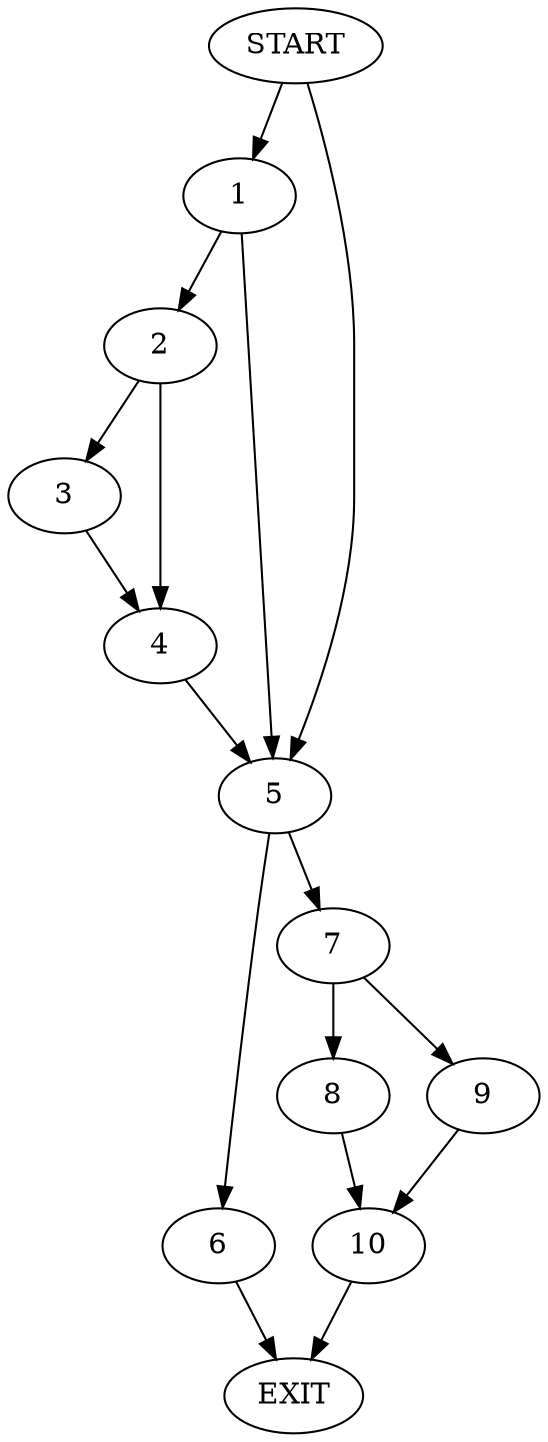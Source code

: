 digraph { 
0 [label="START"];
1;
2;
3;
4;
5;
6;
7;
8;
9;
10;
11[label="EXIT"];
0 -> 1;
0 -> 5;
1 -> 2;
1 -> 5;
2 -> 4;
2 -> 3;
3 -> 4;
4 -> 5;
5 -> 6;
5 -> 7;
6 -> 11;
7 -> 8;
7 -> 9;
8 -> 10;
9 -> 10;
10 -> 11;
}